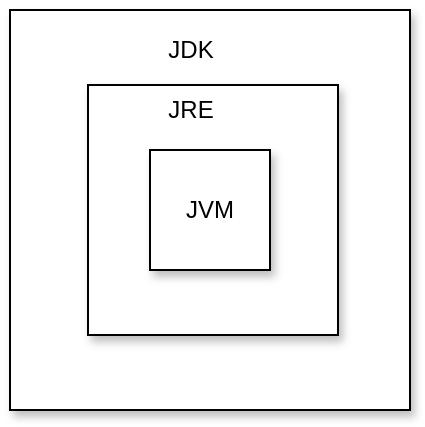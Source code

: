 <mxfile version="13.3.1" type="github"><diagram id="wCnJyeM6N6xhqmAMV0KW" name="Page-1"><mxGraphModel dx="1070" dy="563" grid="1" gridSize="10" guides="1" tooltips="1" connect="1" arrows="1" fold="1" page="1" pageScale="1" pageWidth="827" pageHeight="1169" math="0" shadow="0"><root><mxCell id="0"/><mxCell id="1" parent="0"/><mxCell id="ptLQpWTHk44kizFKTYTJ-4" value="" style="whiteSpace=wrap;html=1;aspect=fixed;shadow=1;" vertex="1" parent="1"><mxGeometry x="250" y="130" width="200" height="200" as="geometry"/></mxCell><mxCell id="ptLQpWTHk44kizFKTYTJ-5" value="" style="whiteSpace=wrap;html=1;aspect=fixed;shadow=1;" vertex="1" parent="1"><mxGeometry x="289" y="167.5" width="125" height="125" as="geometry"/></mxCell><mxCell id="ptLQpWTHk44kizFKTYTJ-6" value="JVM" style="whiteSpace=wrap;html=1;aspect=fixed;shadow=1;" vertex="1" parent="1"><mxGeometry x="320" y="200" width="60" height="60" as="geometry"/></mxCell><mxCell id="ptLQpWTHk44kizFKTYTJ-7" value="JDK" style="text;html=1;resizable=0;autosize=1;align=center;verticalAlign=middle;points=[];fillColor=none;strokeColor=none;rounded=0;" vertex="1" parent="1"><mxGeometry x="320" y="140" width="40" height="20" as="geometry"/></mxCell><mxCell id="ptLQpWTHk44kizFKTYTJ-8" value="JRE" style="text;html=1;resizable=0;autosize=1;align=center;verticalAlign=middle;points=[];fillColor=none;strokeColor=none;rounded=0;" vertex="1" parent="1"><mxGeometry x="320" y="170" width="40" height="20" as="geometry"/></mxCell></root></mxGraphModel></diagram></mxfile>